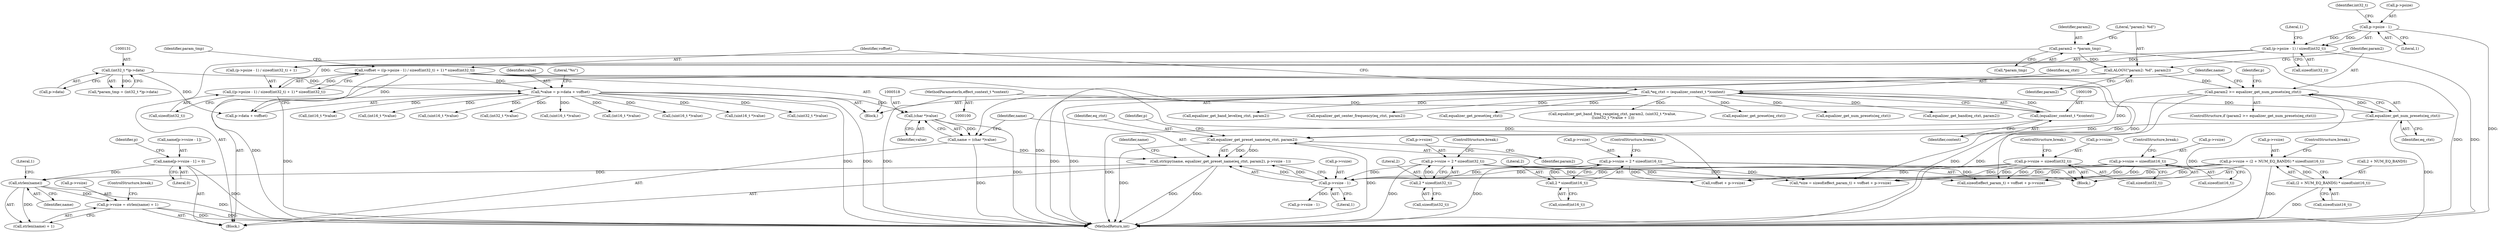 digraph "0_Android_d72ea85c78a1a68bf99fd5804ad9784b4102fe57@API" {
"1000539" [label="(Call,p->vsize = strlen(name) + 1)"];
"1000544" [label="(Call,strlen(name))"];
"1000530" [label="(Call,name[p->vsize - 1] = 0)"];
"1000520" [label="(Call,strlcpy(name, equalizer_get_preset_name(eq_ctxt, param2), p->vsize - 1))"];
"1000515" [label="(Call,name = (char *)value)"];
"1000517" [label="(Call,(char *)value)"];
"1000144" [label="(Call,*value = p->data + voffset)"];
"1000130" [label="(Call,(int32_t *)p->data)"];
"1000112" [label="(Call,voffset = ((p->psize - 1) / sizeof(int32_t) + 1) * sizeof(int32_t))"];
"1000114" [label="(Call,((p->psize - 1) / sizeof(int32_t) + 1) * sizeof(int32_t))"];
"1000116" [label="(Call,(p->psize - 1) / sizeof(int32_t))"];
"1000117" [label="(Call,p->psize - 1)"];
"1000522" [label="(Call,equalizer_get_preset_name(eq_ctxt, param2))"];
"1000505" [label="(Call,equalizer_get_num_presets(eq_ctxt))"];
"1000106" [label="(Call,*eq_ctxt = (equalizer_context_t *)context)"];
"1000108" [label="(Call,(equalizer_context_t *)context)"];
"1000101" [label="(MethodParameterIn,effect_context_t *context)"];
"1000503" [label="(Call,param2 >= equalizer_get_num_presets(eq_ctxt))"];
"1000499" [label="(Call,ALOGV(\"param2: %d\", param2))"];
"1000495" [label="(Call,param2 = *param_tmp)"];
"1000525" [label="(Call,p->vsize - 1)"];
"1000181" [label="(Call,p->vsize = sizeof(int16_t))"];
"1000229" [label="(Call,p->vsize = 2 * sizeof(int32_t))"];
"1000233" [label="(Call,2 * sizeof(int32_t))"];
"1000204" [label="(Call,p->vsize = 2 * sizeof(int16_t))"];
"1000208" [label="(Call,2 * sizeof(int16_t))"];
"1000252" [label="(Call,p->vsize = sizeof(int32_t))"];
"1000279" [label="(Call,p->vsize = (2 + NUM_EQ_BANDS) * sizeof(uint16_t))"];
"1000283" [label="(Call,(2 + NUM_EQ_BANDS) * sizeof(uint16_t))"];
"1000538" [label="(Literal,0)"];
"1000116" [label="(Call,(p->psize - 1) / sizeof(int32_t))"];
"1000483" [label="(Call,(uint16_t *)value)"];
"1000303" [label="(Call,voffset + p->vsize)"];
"1000544" [label="(Call,strlen(name))"];
"1000532" [label="(Identifier,name)"];
"1000205" [label="(Call,p->vsize)"];
"1000454" [label="(Call,(uint16_t *)value)"];
"1000519" [label="(Identifier,value)"];
"1000125" [label="(Call,sizeof(int32_t))"];
"1000235" [label="(Call,sizeof(int32_t))"];
"1000520" [label="(Call,strlcpy(name, equalizer_get_preset_name(eq_ctxt, param2), p->vsize - 1))"];
"1000506" [label="(Identifier,eq_ctxt)"];
"1000110" [label="(Identifier,context)"];
"1000300" [label="(Call,sizeof(effect_param_t) + voffset + p->vsize)"];
"1000432" [label="(Call,equalizer_get_band_freq_range(eq_ctxt, param2, (uint32_t *)value,\n ((uint32_t *)value + 1)))"];
"1000208" [label="(Call,2 * sizeof(int16_t))"];
"1000529" [label="(Literal,1)"];
"1000128" [label="(Call,*param_tmp = (int32_t *)p->data)"];
"1000539" [label="(Call,p->vsize = strlen(name) + 1)"];
"1000287" [label="(Call,sizeof(uint16_t))"];
"1000516" [label="(Identifier,name)"];
"1000435" [label="(Call,(uint32_t *)value)"];
"1000256" [label="(Call,sizeof(int32_t))"];
"1000230" [label="(Call,p->vsize)"];
"1000606" [label="(MethodReturn,int)"];
"1000565" [label="(Call,equalizer_get_preset(eq_ctxt))"];
"1000280" [label="(Call,p->vsize)"];
"1000521" [label="(Identifier,name)"];
"1000132" [label="(Call,p->data)"];
"1000374" [label="(Call,(int16_t *)value)"];
"1000547" [label="(ControlStructure,break;)"];
"1000500" [label="(Literal,\"param2: %d\")"];
"1000258" [label="(ControlStructure,break;)"];
"1000488" [label="(Call,equalizer_get_num_presets(eq_ctxt))"];
"1000121" [label="(Literal,1)"];
"1000526" [label="(Call,p->vsize)"];
"1000459" [label="(Call,equalizer_get_band(eq_ctxt, param2))"];
"1000101" [label="(MethodParameterIn,effect_context_t *context)"];
"1000318" [label="(Block,)"];
"1000113" [label="(Identifier,voffset)"];
"1000289" [label="(ControlStructure,break;)"];
"1000181" [label="(Call,p->vsize = sizeof(int16_t))"];
"1000185" [label="(Call,sizeof(int16_t))"];
"1000117" [label="(Call,p->psize - 1)"];
"1000162" [label="(Block,)"];
"1000108" [label="(Call,(equalizer_context_t *)context)"];
"1000204" [label="(Call,p->vsize = 2 * sizeof(int16_t))"];
"1000497" [label="(Call,*param_tmp)"];
"1000504" [label="(Identifier,param2)"];
"1000104" [label="(Block,)"];
"1000545" [label="(Identifier,name)"];
"1000533" [label="(Call,p->vsize - 1)"];
"1000523" [label="(Identifier,eq_ctxt)"];
"1000543" [label="(Call,strlen(name) + 1)"];
"1000284" [label="(Call,2 + NUM_EQ_BANDS)"];
"1000515" [label="(Call,name = (char *)value)"];
"1000546" [label="(Literal,1)"];
"1000233" [label="(Call,2 * sizeof(int32_t))"];
"1000112" [label="(Call,voffset = ((p->psize - 1) / sizeof(int32_t) + 1) * sizeof(int32_t))"];
"1000499" [label="(Call,ALOGV(\"param2: %d\", param2))"];
"1000510" [label="(Identifier,p)"];
"1000530" [label="(Call,name[p->vsize - 1] = 0)"];
"1000495" [label="(Call,param2 = *param_tmp)"];
"1000144" [label="(Call,*value = p->data + voffset)"];
"1000540" [label="(Call,p->vsize)"];
"1000129" [label="(Identifier,param_tmp)"];
"1000114" [label="(Call,((p->psize - 1) / sizeof(int32_t) + 1) * sizeof(int32_t))"];
"1000124" [label="(Literal,1)"];
"1000379" [label="(Call,equalizer_get_band_level(eq_ctxt, param2))"];
"1000496" [label="(Identifier,param2)"];
"1000115" [label="(Call,(p->psize - 1) / sizeof(int32_t) + 1)"];
"1000556" [label="(Call,(int16_t *)value)"];
"1000522" [label="(Call,equalizer_get_preset_name(eq_ctxt, param2))"];
"1000408" [label="(Call,equalizer_get_center_frequency(eq_ctxt, param2))"];
"1000283" [label="(Call,(2 + NUM_EQ_BANDS) * sizeof(uint16_t))"];
"1000210" [label="(Call,sizeof(int16_t))"];
"1000469" [label="(Call,(uint16_t *)value)"];
"1000541" [label="(Identifier,p)"];
"1000122" [label="(Call,sizeof(int32_t))"];
"1000253" [label="(Call,p->vsize)"];
"1000525" [label="(Call,p->vsize - 1)"];
"1000145" [label="(Identifier,value)"];
"1000474" [label="(Call,equalizer_get_preset(eq_ctxt))"];
"1000153" [label="(Literal,\"%s\")"];
"1000209" [label="(Literal,2)"];
"1000505" [label="(Call,equalizer_get_num_presets(eq_ctxt))"];
"1000531" [label="(Call,name[p->vsize - 1])"];
"1000123" [label="(Identifier,int32_t)"];
"1000234" [label="(Literal,2)"];
"1000107" [label="(Identifier,eq_ctxt)"];
"1000501" [label="(Identifier,param2)"];
"1000252" [label="(Call,p->vsize = sizeof(int32_t))"];
"1000187" [label="(ControlStructure,break;)"];
"1000212" [label="(ControlStructure,break;)"];
"1000524" [label="(Identifier,param2)"];
"1000503" [label="(Call,param2 >= equalizer_get_num_presets(eq_ctxt))"];
"1000229" [label="(Call,p->vsize = 2 * sizeof(int32_t))"];
"1000237" [label="(ControlStructure,break;)"];
"1000118" [label="(Call,p->psize)"];
"1000502" [label="(ControlStructure,if (param2 >= equalizer_get_num_presets(eq_ctxt)))"];
"1000517" [label="(Call,(char *)value)"];
"1000405" [label="(Call,(int32_t *)value)"];
"1000182" [label="(Call,p->vsize)"];
"1000325" [label="(Call,(uint16_t *)value)"];
"1000527" [label="(Identifier,p)"];
"1000106" [label="(Call,*eq_ctxt = (equalizer_context_t *)context)"];
"1000279" [label="(Call,p->vsize = (2 + NUM_EQ_BANDS) * sizeof(uint16_t))"];
"1000297" [label="(Call,*size = sizeof(effect_param_t) + voffset + p->vsize)"];
"1000130" [label="(Call,(int32_t *)p->data)"];
"1000338" [label="(Call,(int16_t *)value)"];
"1000146" [label="(Call,p->data + voffset)"];
"1000539" -> "1000318"  [label="AST: "];
"1000539" -> "1000543"  [label="CFG: "];
"1000540" -> "1000539"  [label="AST: "];
"1000543" -> "1000539"  [label="AST: "];
"1000547" -> "1000539"  [label="CFG: "];
"1000539" -> "1000606"  [label="DDG: "];
"1000539" -> "1000606"  [label="DDG: "];
"1000544" -> "1000539"  [label="DDG: "];
"1000544" -> "1000543"  [label="AST: "];
"1000544" -> "1000545"  [label="CFG: "];
"1000545" -> "1000544"  [label="AST: "];
"1000546" -> "1000544"  [label="CFG: "];
"1000544" -> "1000606"  [label="DDG: "];
"1000544" -> "1000543"  [label="DDG: "];
"1000530" -> "1000544"  [label="DDG: "];
"1000520" -> "1000544"  [label="DDG: "];
"1000530" -> "1000318"  [label="AST: "];
"1000530" -> "1000538"  [label="CFG: "];
"1000531" -> "1000530"  [label="AST: "];
"1000538" -> "1000530"  [label="AST: "];
"1000541" -> "1000530"  [label="CFG: "];
"1000530" -> "1000606"  [label="DDG: "];
"1000520" -> "1000318"  [label="AST: "];
"1000520" -> "1000525"  [label="CFG: "];
"1000521" -> "1000520"  [label="AST: "];
"1000522" -> "1000520"  [label="AST: "];
"1000525" -> "1000520"  [label="AST: "];
"1000532" -> "1000520"  [label="CFG: "];
"1000520" -> "1000606"  [label="DDG: "];
"1000520" -> "1000606"  [label="DDG: "];
"1000515" -> "1000520"  [label="DDG: "];
"1000522" -> "1000520"  [label="DDG: "];
"1000522" -> "1000520"  [label="DDG: "];
"1000525" -> "1000520"  [label="DDG: "];
"1000525" -> "1000520"  [label="DDG: "];
"1000515" -> "1000318"  [label="AST: "];
"1000515" -> "1000517"  [label="CFG: "];
"1000516" -> "1000515"  [label="AST: "];
"1000517" -> "1000515"  [label="AST: "];
"1000521" -> "1000515"  [label="CFG: "];
"1000515" -> "1000606"  [label="DDG: "];
"1000517" -> "1000515"  [label="DDG: "];
"1000517" -> "1000519"  [label="CFG: "];
"1000518" -> "1000517"  [label="AST: "];
"1000519" -> "1000517"  [label="AST: "];
"1000517" -> "1000606"  [label="DDG: "];
"1000144" -> "1000517"  [label="DDG: "];
"1000144" -> "1000104"  [label="AST: "];
"1000144" -> "1000146"  [label="CFG: "];
"1000145" -> "1000144"  [label="AST: "];
"1000146" -> "1000144"  [label="AST: "];
"1000153" -> "1000144"  [label="CFG: "];
"1000144" -> "1000606"  [label="DDG: "];
"1000144" -> "1000606"  [label="DDG: "];
"1000130" -> "1000144"  [label="DDG: "];
"1000112" -> "1000144"  [label="DDG: "];
"1000144" -> "1000325"  [label="DDG: "];
"1000144" -> "1000338"  [label="DDG: "];
"1000144" -> "1000374"  [label="DDG: "];
"1000144" -> "1000405"  [label="DDG: "];
"1000144" -> "1000435"  [label="DDG: "];
"1000144" -> "1000454"  [label="DDG: "];
"1000144" -> "1000469"  [label="DDG: "];
"1000144" -> "1000483"  [label="DDG: "];
"1000144" -> "1000556"  [label="DDG: "];
"1000130" -> "1000128"  [label="AST: "];
"1000130" -> "1000132"  [label="CFG: "];
"1000131" -> "1000130"  [label="AST: "];
"1000132" -> "1000130"  [label="AST: "];
"1000128" -> "1000130"  [label="CFG: "];
"1000130" -> "1000128"  [label="DDG: "];
"1000130" -> "1000146"  [label="DDG: "];
"1000112" -> "1000104"  [label="AST: "];
"1000112" -> "1000114"  [label="CFG: "];
"1000113" -> "1000112"  [label="AST: "];
"1000114" -> "1000112"  [label="AST: "];
"1000129" -> "1000112"  [label="CFG: "];
"1000112" -> "1000606"  [label="DDG: "];
"1000114" -> "1000112"  [label="DDG: "];
"1000112" -> "1000146"  [label="DDG: "];
"1000112" -> "1000297"  [label="DDG: "];
"1000112" -> "1000300"  [label="DDG: "];
"1000112" -> "1000303"  [label="DDG: "];
"1000114" -> "1000125"  [label="CFG: "];
"1000115" -> "1000114"  [label="AST: "];
"1000125" -> "1000114"  [label="AST: "];
"1000114" -> "1000606"  [label="DDG: "];
"1000116" -> "1000114"  [label="DDG: "];
"1000116" -> "1000115"  [label="AST: "];
"1000116" -> "1000122"  [label="CFG: "];
"1000117" -> "1000116"  [label="AST: "];
"1000122" -> "1000116"  [label="AST: "];
"1000124" -> "1000116"  [label="CFG: "];
"1000116" -> "1000606"  [label="DDG: "];
"1000116" -> "1000115"  [label="DDG: "];
"1000117" -> "1000116"  [label="DDG: "];
"1000117" -> "1000116"  [label="DDG: "];
"1000117" -> "1000121"  [label="CFG: "];
"1000118" -> "1000117"  [label="AST: "];
"1000121" -> "1000117"  [label="AST: "];
"1000123" -> "1000117"  [label="CFG: "];
"1000117" -> "1000606"  [label="DDG: "];
"1000522" -> "1000524"  [label="CFG: "];
"1000523" -> "1000522"  [label="AST: "];
"1000524" -> "1000522"  [label="AST: "];
"1000527" -> "1000522"  [label="CFG: "];
"1000522" -> "1000606"  [label="DDG: "];
"1000522" -> "1000606"  [label="DDG: "];
"1000505" -> "1000522"  [label="DDG: "];
"1000503" -> "1000522"  [label="DDG: "];
"1000505" -> "1000503"  [label="AST: "];
"1000505" -> "1000506"  [label="CFG: "];
"1000506" -> "1000505"  [label="AST: "];
"1000503" -> "1000505"  [label="CFG: "];
"1000505" -> "1000606"  [label="DDG: "];
"1000505" -> "1000503"  [label="DDG: "];
"1000106" -> "1000505"  [label="DDG: "];
"1000106" -> "1000104"  [label="AST: "];
"1000106" -> "1000108"  [label="CFG: "];
"1000107" -> "1000106"  [label="AST: "];
"1000108" -> "1000106"  [label="AST: "];
"1000113" -> "1000106"  [label="CFG: "];
"1000106" -> "1000606"  [label="DDG: "];
"1000106" -> "1000606"  [label="DDG: "];
"1000108" -> "1000106"  [label="DDG: "];
"1000106" -> "1000379"  [label="DDG: "];
"1000106" -> "1000408"  [label="DDG: "];
"1000106" -> "1000432"  [label="DDG: "];
"1000106" -> "1000459"  [label="DDG: "];
"1000106" -> "1000474"  [label="DDG: "];
"1000106" -> "1000488"  [label="DDG: "];
"1000106" -> "1000565"  [label="DDG: "];
"1000108" -> "1000110"  [label="CFG: "];
"1000109" -> "1000108"  [label="AST: "];
"1000110" -> "1000108"  [label="AST: "];
"1000108" -> "1000606"  [label="DDG: "];
"1000101" -> "1000108"  [label="DDG: "];
"1000101" -> "1000100"  [label="AST: "];
"1000101" -> "1000606"  [label="DDG: "];
"1000503" -> "1000502"  [label="AST: "];
"1000504" -> "1000503"  [label="AST: "];
"1000510" -> "1000503"  [label="CFG: "];
"1000516" -> "1000503"  [label="CFG: "];
"1000503" -> "1000606"  [label="DDG: "];
"1000503" -> "1000606"  [label="DDG: "];
"1000503" -> "1000606"  [label="DDG: "];
"1000499" -> "1000503"  [label="DDG: "];
"1000499" -> "1000318"  [label="AST: "];
"1000499" -> "1000501"  [label="CFG: "];
"1000500" -> "1000499"  [label="AST: "];
"1000501" -> "1000499"  [label="AST: "];
"1000504" -> "1000499"  [label="CFG: "];
"1000499" -> "1000606"  [label="DDG: "];
"1000495" -> "1000499"  [label="DDG: "];
"1000495" -> "1000318"  [label="AST: "];
"1000495" -> "1000497"  [label="CFG: "];
"1000496" -> "1000495"  [label="AST: "];
"1000497" -> "1000495"  [label="AST: "];
"1000500" -> "1000495"  [label="CFG: "];
"1000495" -> "1000606"  [label="DDG: "];
"1000525" -> "1000529"  [label="CFG: "];
"1000526" -> "1000525"  [label="AST: "];
"1000529" -> "1000525"  [label="AST: "];
"1000181" -> "1000525"  [label="DDG: "];
"1000229" -> "1000525"  [label="DDG: "];
"1000204" -> "1000525"  [label="DDG: "];
"1000252" -> "1000525"  [label="DDG: "];
"1000279" -> "1000525"  [label="DDG: "];
"1000525" -> "1000533"  [label="DDG: "];
"1000181" -> "1000162"  [label="AST: "];
"1000181" -> "1000185"  [label="CFG: "];
"1000182" -> "1000181"  [label="AST: "];
"1000185" -> "1000181"  [label="AST: "];
"1000187" -> "1000181"  [label="CFG: "];
"1000181" -> "1000297"  [label="DDG: "];
"1000181" -> "1000300"  [label="DDG: "];
"1000181" -> "1000303"  [label="DDG: "];
"1000229" -> "1000162"  [label="AST: "];
"1000229" -> "1000233"  [label="CFG: "];
"1000230" -> "1000229"  [label="AST: "];
"1000233" -> "1000229"  [label="AST: "];
"1000237" -> "1000229"  [label="CFG: "];
"1000229" -> "1000606"  [label="DDG: "];
"1000233" -> "1000229"  [label="DDG: "];
"1000229" -> "1000297"  [label="DDG: "];
"1000229" -> "1000300"  [label="DDG: "];
"1000229" -> "1000303"  [label="DDG: "];
"1000233" -> "1000235"  [label="CFG: "];
"1000234" -> "1000233"  [label="AST: "];
"1000235" -> "1000233"  [label="AST: "];
"1000204" -> "1000162"  [label="AST: "];
"1000204" -> "1000208"  [label="CFG: "];
"1000205" -> "1000204"  [label="AST: "];
"1000208" -> "1000204"  [label="AST: "];
"1000212" -> "1000204"  [label="CFG: "];
"1000204" -> "1000606"  [label="DDG: "];
"1000208" -> "1000204"  [label="DDG: "];
"1000204" -> "1000297"  [label="DDG: "];
"1000204" -> "1000300"  [label="DDG: "];
"1000204" -> "1000303"  [label="DDG: "];
"1000208" -> "1000210"  [label="CFG: "];
"1000209" -> "1000208"  [label="AST: "];
"1000210" -> "1000208"  [label="AST: "];
"1000252" -> "1000162"  [label="AST: "];
"1000252" -> "1000256"  [label="CFG: "];
"1000253" -> "1000252"  [label="AST: "];
"1000256" -> "1000252"  [label="AST: "];
"1000258" -> "1000252"  [label="CFG: "];
"1000252" -> "1000297"  [label="DDG: "];
"1000252" -> "1000300"  [label="DDG: "];
"1000252" -> "1000303"  [label="DDG: "];
"1000279" -> "1000162"  [label="AST: "];
"1000279" -> "1000283"  [label="CFG: "];
"1000280" -> "1000279"  [label="AST: "];
"1000283" -> "1000279"  [label="AST: "];
"1000289" -> "1000279"  [label="CFG: "];
"1000279" -> "1000606"  [label="DDG: "];
"1000283" -> "1000279"  [label="DDG: "];
"1000279" -> "1000297"  [label="DDG: "];
"1000279" -> "1000300"  [label="DDG: "];
"1000279" -> "1000303"  [label="DDG: "];
"1000283" -> "1000287"  [label="CFG: "];
"1000284" -> "1000283"  [label="AST: "];
"1000287" -> "1000283"  [label="AST: "];
"1000283" -> "1000606"  [label="DDG: "];
}
